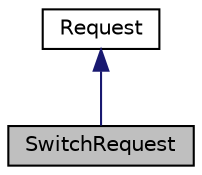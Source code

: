 digraph "SwitchRequest"
{
 // LATEX_PDF_SIZE
  edge [fontname="Helvetica",fontsize="10",labelfontname="Helvetica",labelfontsize="10"];
  node [fontname="Helvetica",fontsize="10",shape=record];
  Node1 [label="SwitchRequest",height=0.2,width=0.4,color="black", fillcolor="grey75", style="filled", fontcolor="black",tooltip="Request of type switch."];
  Node2 -> Node1 [dir="back",color="midnightblue",fontsize="10",style="solid"];
  Node2 [label="Request",height=0.2,width=0.4,color="black", fillcolor="white", style="filled",URL="$class_request.html",tooltip="Class used to represent a generic request."];
}
